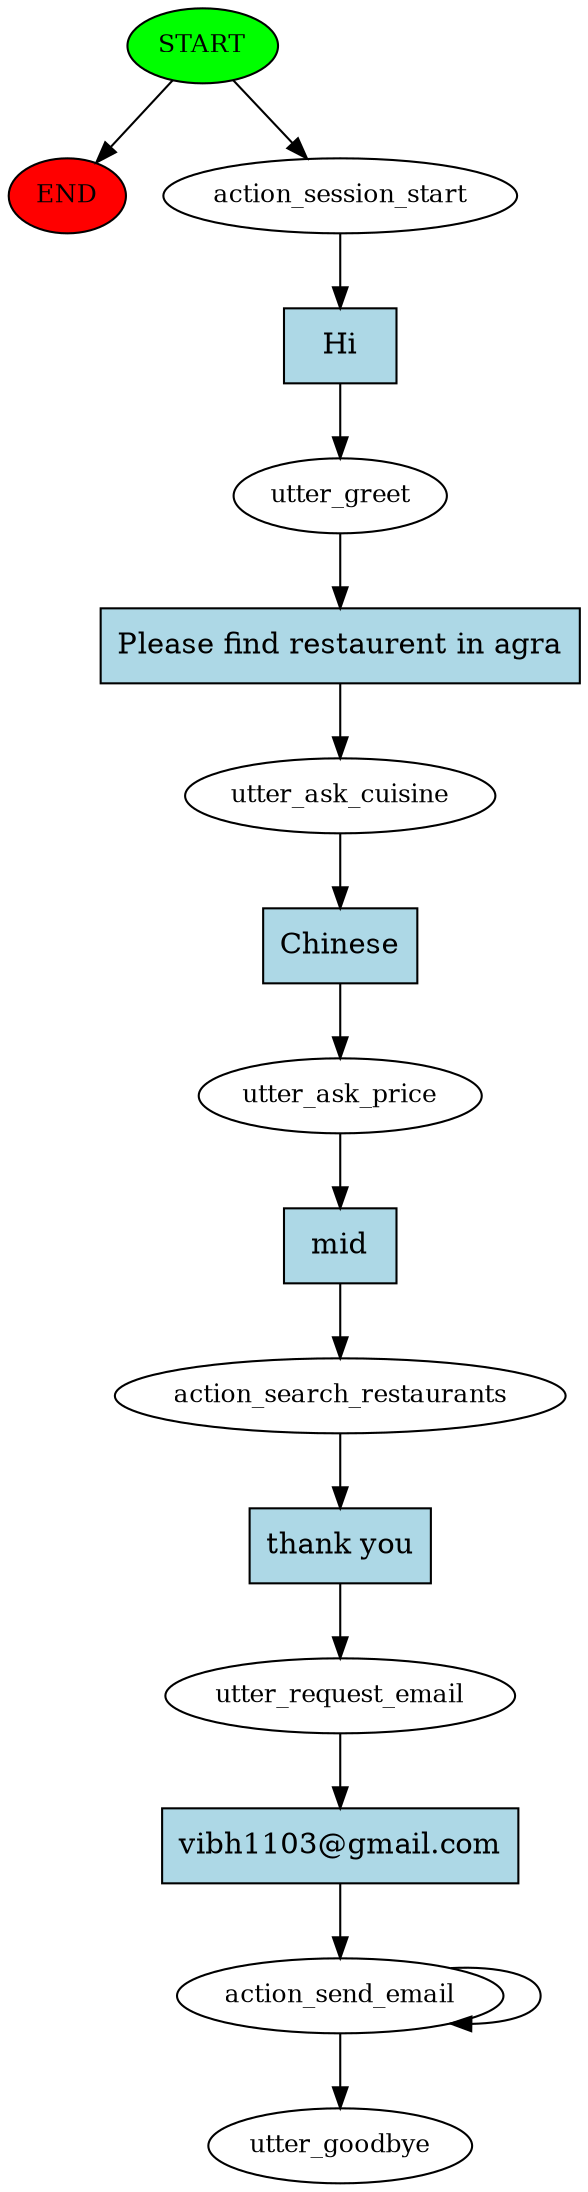 digraph  {
0 [class="start active", fillcolor=green, fontsize=12, label=START, style=filled];
"-1" [class=end, fillcolor=red, fontsize=12, label=END, style=filled];
1 [class=active, fontsize=12, label=action_session_start];
2 [class=active, fontsize=12, label=utter_greet];
3 [class=active, fontsize=12, label=utter_ask_cuisine];
4 [class=active, fontsize=12, label=utter_ask_price];
5 [class=active, fontsize=12, label=action_search_restaurants];
6 [class=active, fontsize=12, label=utter_request_email];
7 [class=active, fontsize=12, label=action_send_email];
14 [class="dashed active", fontsize=12, label=utter_goodbye];
15 [class="intent active", fillcolor=lightblue, label=Hi, shape=rect, style=filled];
16 [class="intent active", fillcolor=lightblue, label="Please find restaurent in agra", shape=rect, style=filled];
17 [class="intent active", fillcolor=lightblue, label=Chinese, shape=rect, style=filled];
18 [class="intent active", fillcolor=lightblue, label=mid, shape=rect, style=filled];
19 [class="intent active", fillcolor=lightblue, label="thank you", shape=rect, style=filled];
20 [class="intent active", fillcolor=lightblue, label="vibh1103@gmail.com", shape=rect, style=filled];
0 -> "-1"  [class="", key=NONE, label=""];
0 -> 1  [class=active, key=NONE, label=""];
1 -> 15  [class=active, key=0];
2 -> 16  [class=active, key=0];
3 -> 17  [class=active, key=0];
4 -> 18  [class=active, key=0];
5 -> 19  [class=active, key=0];
6 -> 20  [class=active, key=0];
7 -> 7  [class=active, key=NONE, label=""];
7 -> 14  [class=active, key=NONE, label=""];
15 -> 2  [class=active, key=0];
16 -> 3  [class=active, key=0];
17 -> 4  [class=active, key=0];
18 -> 5  [class=active, key=0];
19 -> 6  [class=active, key=0];
20 -> 7  [class=active, key=0];
}
